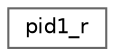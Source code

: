 digraph "Graphical Class Hierarchy"
{
 // LATEX_PDF_SIZE
  bgcolor="transparent";
  edge [fontname=Helvetica,fontsize=10,labelfontname=Helvetica,labelfontsize=10];
  node [fontname=Helvetica,fontsize=10,shape=box,height=0.2,width=0.4];
  rankdir="LR";
  Node0 [id="Node000000",label="pid1_r",height=0.2,width=0.4,color="grey40", fillcolor="white", style="filled",URL="$structpid1__r.html",tooltip=" "];
}
